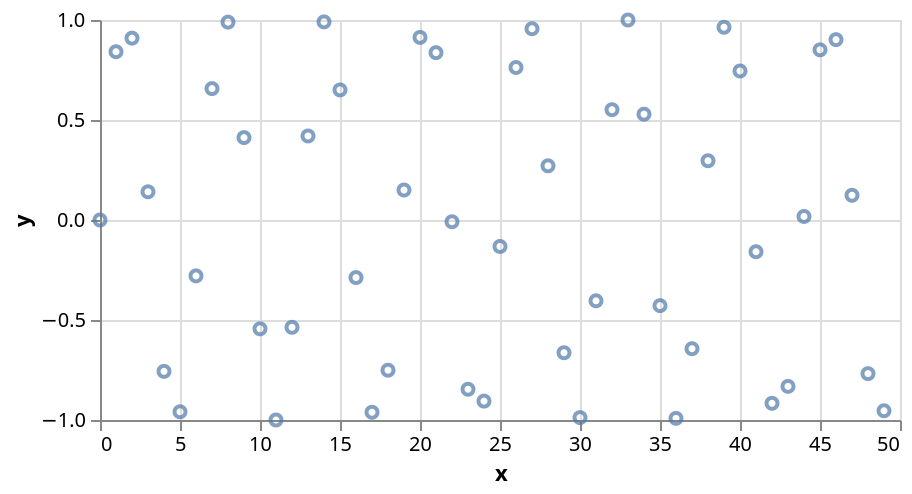 {
  "$schema": "https://vega.github.io/schema/vega/v5.json",
  "axes": [
    {
      "domain": false,
      "grid": true,
      "gridScale": "y",
      "labels": false,
      "maxExtent": 0,
      "minExtent": 0,
      "orient": "bottom",
      "scale": "x",
      "tickCount": {
        "signal": "ceil(width/40)"
      },
      "ticks": false,
      "zindex": 0
    },
    {
      "domain": false,
      "grid": true,
      "gridScale": "x",
      "labels": false,
      "maxExtent": 0,
      "minExtent": 0,
      "orient": "left",
      "scale": "y",
      "tickCount": {
        "signal": "ceil(height/40)"
      },
      "ticks": false,
      "zindex": 0
    },
    {
      "grid": false,
      "labelFlush": true,
      "labelOverlap": true,
      "orient": "bottom",
      "scale": "x",
      "tickCount": {
        "signal": "ceil(width/40)"
      },
      "title": "x",
      "zindex": 0
    },
    {
      "grid": false,
      "labelOverlap": true,
      "orient": "left",
      "scale": "y",
      "tickCount": {
        "signal": "ceil(height/40)"
      },
      "title": "y",
      "zindex": 0
    }
  ],
  "background": "white",
  "data": [
    {
      "name": "source_0",
      "transform": [
        {
          "as": "x",
          "start": 0,
          "stop": 50,
          "type": "sequence"
        },
        {
          "as": "y",
          "expr": "sin(datum.x)",
          "type": "formula"
        },
        {
          "expr": "isValid(datum[\"x\"]) && isFinite(+datum[\"x\"]) && isValid(datum[\"y\"]) && isFinite(+datum[\"y\"])",
          "type": "filter"
        }
      ]
    }
  ],
  "height": 200,
  "marks": [
    {
      "encode": {
        "update": {
          "fill": {
            "value": "transparent"
          },
          "opacity": {
            "value": 0.7
          },
          "stroke": {
            "value": "#4c78a8"
          },
          "x": {
            "field": "x",
            "scale": "x"
          },
          "y": {
            "field": "y",
            "scale": "y"
          }
        }
      },
      "from": {
        "data": "source_0"
      },
      "name": "marks",
      "style": [
        "point"
      ],
      "type": "symbol"
    }
  ],
  "padding": 5,
  "scales": [
    {
      "domain": {
        "data": "source_0",
        "field": "x"
      },
      "name": "x",
      "nice": true,
      "range": [
        0,
        {
          "signal": "width"
        }
      ],
      "type": "linear",
      "zero": true
    },
    {
      "domain": {
        "data": "source_0",
        "field": "y"
      },
      "name": "y",
      "nice": true,
      "range": [
        {
          "signal": "height"
        },
        0
      ],
      "type": "linear",
      "zero": true
    }
  ],
  "style": "cell",
  "width": 400
}